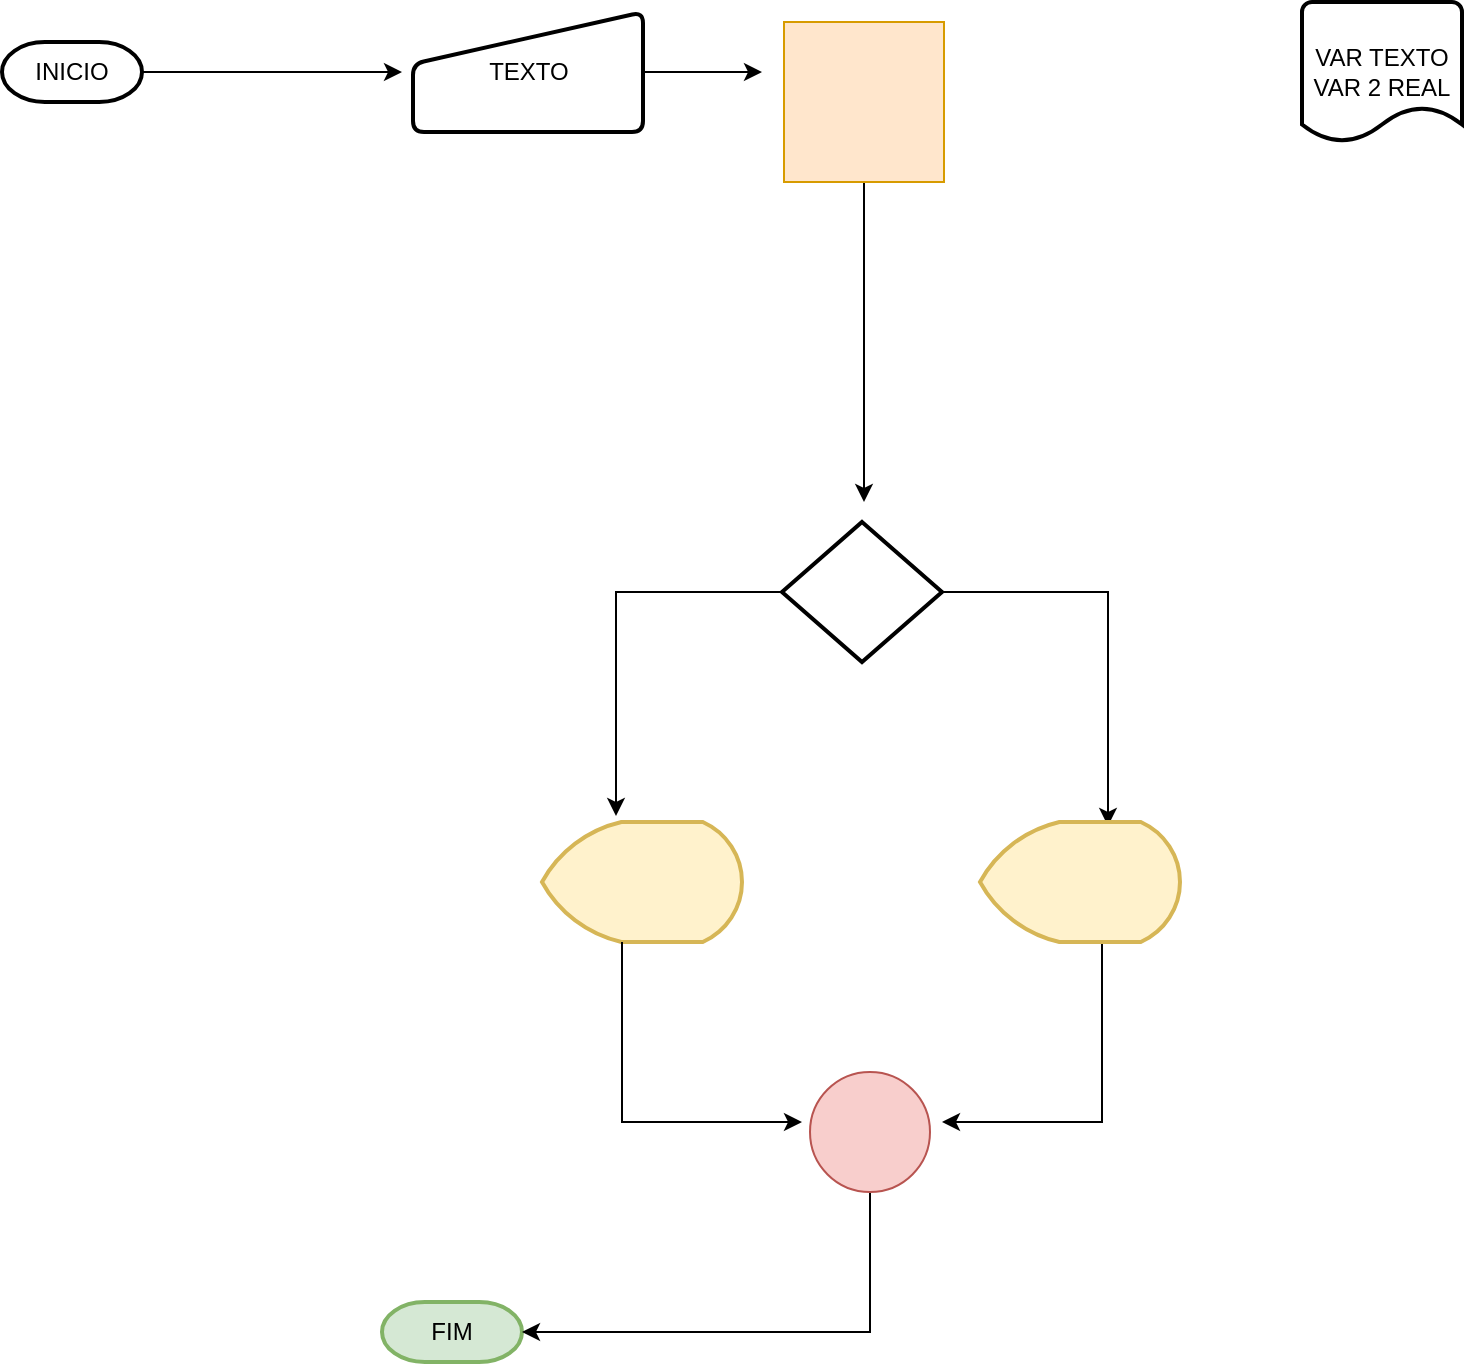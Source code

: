 <mxfile version="20.8.5" type="device"><diagram id="iBdvaxq9OxhQL50dg1gw" name="Página-1"><mxGraphModel dx="1114" dy="584" grid="1" gridSize="10" guides="1" tooltips="1" connect="1" arrows="1" fold="1" page="1" pageScale="1" pageWidth="827" pageHeight="1169" math="0" shadow="0"><root><mxCell id="0"/><mxCell id="1" parent="0"/><mxCell id="XFSD5BtqPJoDImrh40SR-7" style="edgeStyle=orthogonalEdgeStyle;rounded=0;orthogonalLoop=1;jettySize=auto;html=1;" edge="1" parent="1" source="XFSD5BtqPJoDImrh40SR-1"><mxGeometry relative="1" as="geometry"><mxPoint x="210" y="55" as="targetPoint"/></mxGeometry></mxCell><mxCell id="XFSD5BtqPJoDImrh40SR-1" value="INICIO" style="strokeWidth=2;html=1;shape=mxgraph.flowchart.terminator;whiteSpace=wrap;" vertex="1" parent="1"><mxGeometry x="10" y="40" width="70" height="30" as="geometry"/></mxCell><mxCell id="XFSD5BtqPJoDImrh40SR-2" value="FIM" style="strokeWidth=2;html=1;shape=mxgraph.flowchart.terminator;whiteSpace=wrap;fillColor=#d5e8d4;strokeColor=#82b366;" vertex="1" parent="1"><mxGeometry x="200" y="670" width="70" height="30" as="geometry"/></mxCell><mxCell id="XFSD5BtqPJoDImrh40SR-3" value="VAR TEXTO&lt;br&gt;VAR 2 REAL" style="strokeWidth=2;html=1;shape=mxgraph.flowchart.document2;whiteSpace=wrap;size=0.25;" vertex="1" parent="1"><mxGeometry x="660" y="20" width="80" height="70" as="geometry"/></mxCell><mxCell id="XFSD5BtqPJoDImrh40SR-28" style="edgeStyle=orthogonalEdgeStyle;rounded=0;orthogonalLoop=1;jettySize=auto;html=1;" edge="1" parent="1" source="XFSD5BtqPJoDImrh40SR-5"><mxGeometry relative="1" as="geometry"><mxPoint x="390" y="55" as="targetPoint"/></mxGeometry></mxCell><mxCell id="XFSD5BtqPJoDImrh40SR-5" value="TEXTO" style="html=1;strokeWidth=2;shape=manualInput;whiteSpace=wrap;rounded=1;size=26;arcSize=11;" vertex="1" parent="1"><mxGeometry x="215.5" y="25" width="115" height="60" as="geometry"/></mxCell><mxCell id="XFSD5BtqPJoDImrh40SR-19" style="edgeStyle=orthogonalEdgeStyle;rounded=0;orthogonalLoop=1;jettySize=auto;html=1;entryX=0.64;entryY=0.033;entryDx=0;entryDy=0;entryPerimeter=0;" edge="1" parent="1" source="XFSD5BtqPJoDImrh40SR-9" target="XFSD5BtqPJoDImrh40SR-10"><mxGeometry relative="1" as="geometry"/></mxCell><mxCell id="XFSD5BtqPJoDImrh40SR-20" style="edgeStyle=orthogonalEdgeStyle;rounded=0;orthogonalLoop=1;jettySize=auto;html=1;entryX=0.37;entryY=-0.05;entryDx=0;entryDy=0;entryPerimeter=0;" edge="1" parent="1" source="XFSD5BtqPJoDImrh40SR-9" target="XFSD5BtqPJoDImrh40SR-11"><mxGeometry relative="1" as="geometry"/></mxCell><mxCell id="XFSD5BtqPJoDImrh40SR-9" value="" style="strokeWidth=2;html=1;shape=mxgraph.flowchart.decision;whiteSpace=wrap;" vertex="1" parent="1"><mxGeometry x="400" y="280" width="80" height="70" as="geometry"/></mxCell><mxCell id="XFSD5BtqPJoDImrh40SR-24" style="edgeStyle=orthogonalEdgeStyle;rounded=0;orthogonalLoop=1;jettySize=auto;html=1;" edge="1" parent="1" source="XFSD5BtqPJoDImrh40SR-10"><mxGeometry relative="1" as="geometry"><mxPoint x="480" y="580" as="targetPoint"/><Array as="points"><mxPoint x="560" y="580"/></Array></mxGeometry></mxCell><mxCell id="XFSD5BtqPJoDImrh40SR-10" value="" style="strokeWidth=2;html=1;shape=mxgraph.flowchart.display;whiteSpace=wrap;fillColor=#fff2cc;strokeColor=#d6b656;" vertex="1" parent="1"><mxGeometry x="499" y="430" width="100" height="60" as="geometry"/></mxCell><mxCell id="XFSD5BtqPJoDImrh40SR-11" value="" style="strokeWidth=2;html=1;shape=mxgraph.flowchart.display;whiteSpace=wrap;fillColor=#fff2cc;strokeColor=#d6b656;" vertex="1" parent="1"><mxGeometry x="280" y="430" width="100" height="60" as="geometry"/></mxCell><mxCell id="XFSD5BtqPJoDImrh40SR-23" style="edgeStyle=orthogonalEdgeStyle;rounded=0;orthogonalLoop=1;jettySize=auto;html=1;" edge="1" parent="1" source="XFSD5BtqPJoDImrh40SR-15" target="XFSD5BtqPJoDImrh40SR-2"><mxGeometry relative="1" as="geometry"><Array as="points"><mxPoint x="444" y="685"/></Array></mxGeometry></mxCell><mxCell id="XFSD5BtqPJoDImrh40SR-15" value="" style="verticalLabelPosition=bottom;verticalAlign=top;html=1;shape=mxgraph.flowchart.on-page_reference;fillColor=#f8cecc;strokeColor=#b85450;" vertex="1" parent="1"><mxGeometry x="414" y="555" width="60" height="60" as="geometry"/></mxCell><mxCell id="XFSD5BtqPJoDImrh40SR-25" style="edgeStyle=orthogonalEdgeStyle;rounded=0;orthogonalLoop=1;jettySize=auto;html=1;" edge="1" parent="1"><mxGeometry relative="1" as="geometry"><mxPoint x="410" y="580" as="targetPoint"/><mxPoint x="320" y="490" as="sourcePoint"/><Array as="points"><mxPoint x="320" y="580"/></Array></mxGeometry></mxCell><mxCell id="XFSD5BtqPJoDImrh40SR-29" style="edgeStyle=orthogonalEdgeStyle;rounded=0;orthogonalLoop=1;jettySize=auto;html=1;" edge="1" parent="1" source="XFSD5BtqPJoDImrh40SR-27"><mxGeometry relative="1" as="geometry"><mxPoint x="441" y="270" as="targetPoint"/></mxGeometry></mxCell><mxCell id="XFSD5BtqPJoDImrh40SR-27" value="" style="whiteSpace=wrap;html=1;aspect=fixed;fillColor=#ffe6cc;strokeColor=#d79b00;" vertex="1" parent="1"><mxGeometry x="401" y="30" width="80" height="80" as="geometry"/></mxCell></root></mxGraphModel></diagram></mxfile>